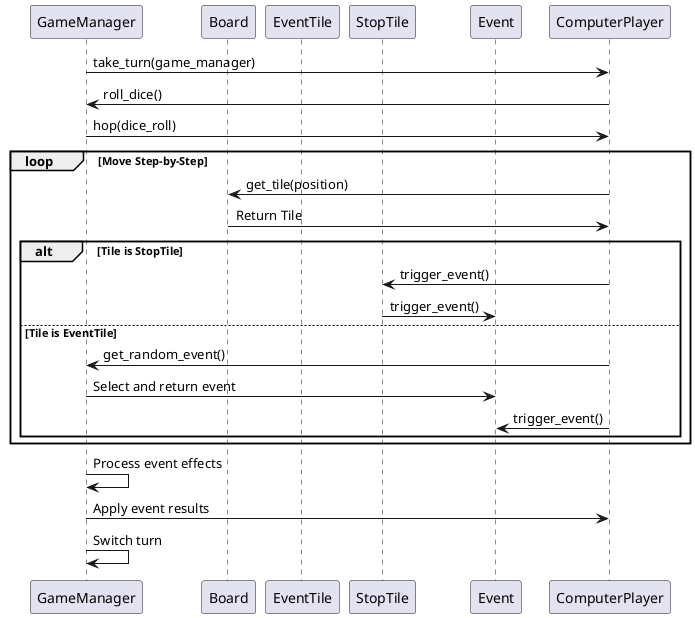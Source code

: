 @startuml SequenceDiagram: Dice roll and movement for computer player
participant GameManager
participant Board
participant EventTile
participant StopTile
participant Event
participant ComputerPlayer

GameManager -> ComputerPlayer: take_turn(game_manager)
ComputerPlayer -> GameManager: roll_dice()
GameManager -> ComputerPlayer: hop(dice_roll)

loop Move Step-by-Step
    ComputerPlayer -> Board: get_tile(position)
    Board -> ComputerPlayer: Return Tile
    alt Tile is StopTile
        ComputerPlayer -> StopTile: trigger_event()
        StopTile -> Event: trigger_event()
    else Tile is EventTile
        ComputerPlayer -> GameManager: get_random_event()
        GameManager -> Event: Select and return event
        ComputerPlayer -> Event: trigger_event()
    end
end

GameManager -> GameManager: Process event effects
GameManager -> ComputerPlayer: Apply event results
GameManager -> GameManager: Switch turn
@enduml


